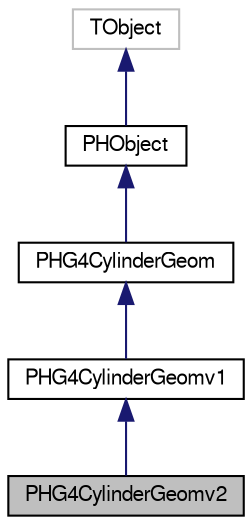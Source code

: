 digraph "PHG4CylinderGeomv2"
{
  bgcolor="transparent";
  edge [fontname="FreeSans",fontsize="10",labelfontname="FreeSans",labelfontsize="10"];
  node [fontname="FreeSans",fontsize="10",shape=record];
  Node1 [label="PHG4CylinderGeomv2",height=0.2,width=0.4,color="black", fillcolor="grey75", style="filled" fontcolor="black"];
  Node2 -> Node1 [dir="back",color="midnightblue",fontsize="10",style="solid",fontname="FreeSans"];
  Node2 [label="PHG4CylinderGeomv1",height=0.2,width=0.4,color="black",URL="$d3/d63/classPHG4CylinderGeomv1.html"];
  Node3 -> Node2 [dir="back",color="midnightblue",fontsize="10",style="solid",fontname="FreeSans"];
  Node3 [label="PHG4CylinderGeom",height=0.2,width=0.4,color="black",URL="$dc/d30/classPHG4CylinderGeom.html"];
  Node4 -> Node3 [dir="back",color="midnightblue",fontsize="10",style="solid",fontname="FreeSans"];
  Node4 [label="PHObject",height=0.2,width=0.4,color="black",URL="$d9/d24/classPHObject.html"];
  Node5 -> Node4 [dir="back",color="midnightblue",fontsize="10",style="solid",fontname="FreeSans"];
  Node5 [label="TObject",height=0.2,width=0.4,color="grey75"];
}
